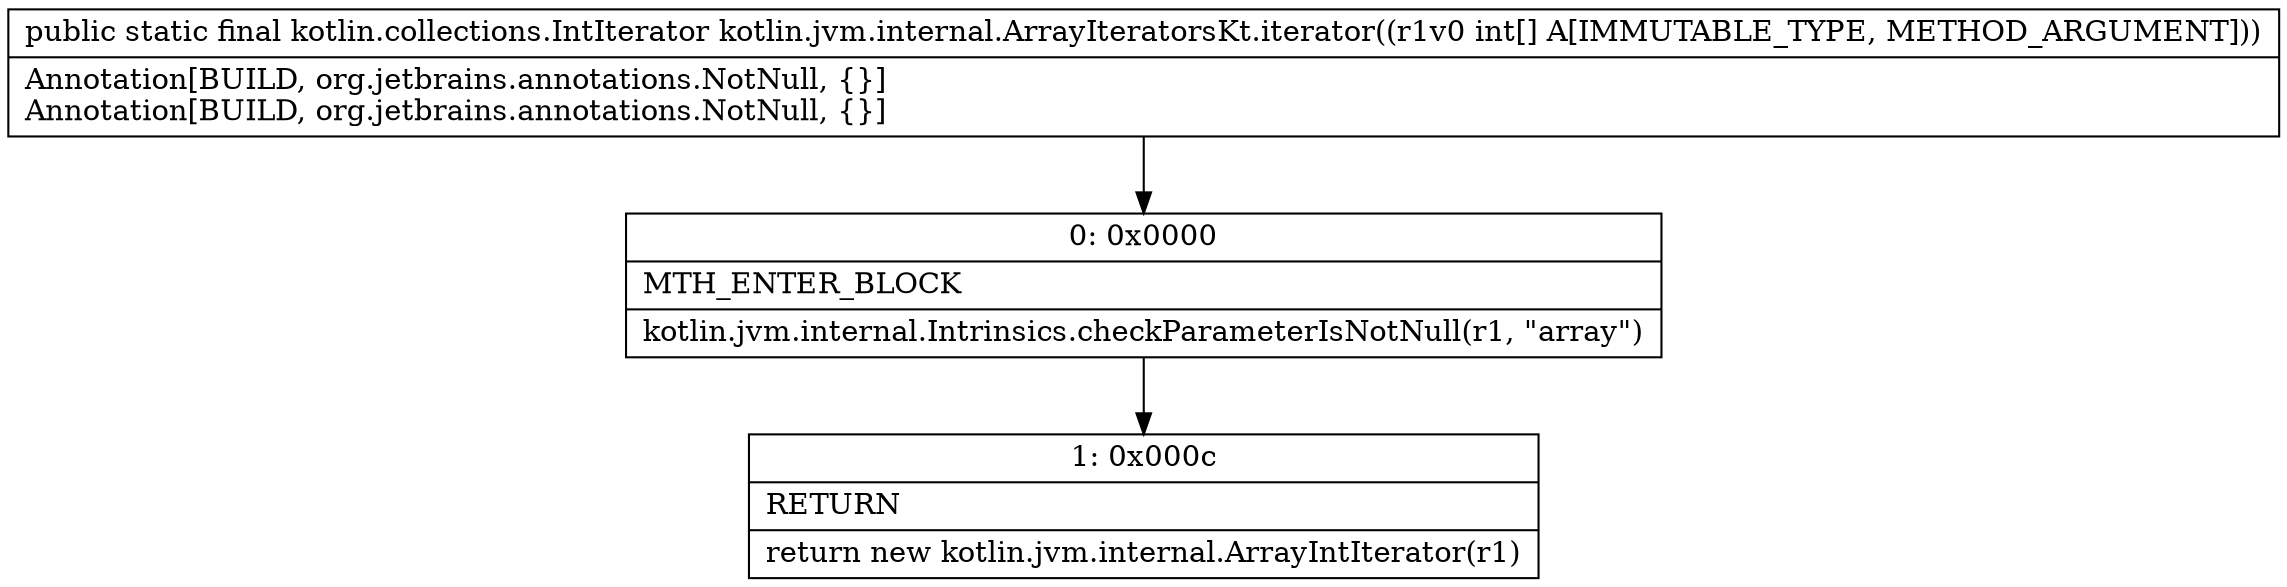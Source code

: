 digraph "CFG forkotlin.jvm.internal.ArrayIteratorsKt.iterator([I)Lkotlin\/collections\/IntIterator;" {
Node_0 [shape=record,label="{0\:\ 0x0000|MTH_ENTER_BLOCK\l|kotlin.jvm.internal.Intrinsics.checkParameterIsNotNull(r1, \"array\")\l}"];
Node_1 [shape=record,label="{1\:\ 0x000c|RETURN\l|return new kotlin.jvm.internal.ArrayIntIterator(r1)\l}"];
MethodNode[shape=record,label="{public static final kotlin.collections.IntIterator kotlin.jvm.internal.ArrayIteratorsKt.iterator((r1v0 int[] A[IMMUTABLE_TYPE, METHOD_ARGUMENT]))  | Annotation[BUILD, org.jetbrains.annotations.NotNull, \{\}]\lAnnotation[BUILD, org.jetbrains.annotations.NotNull, \{\}]\l}"];
MethodNode -> Node_0;
Node_0 -> Node_1;
}

